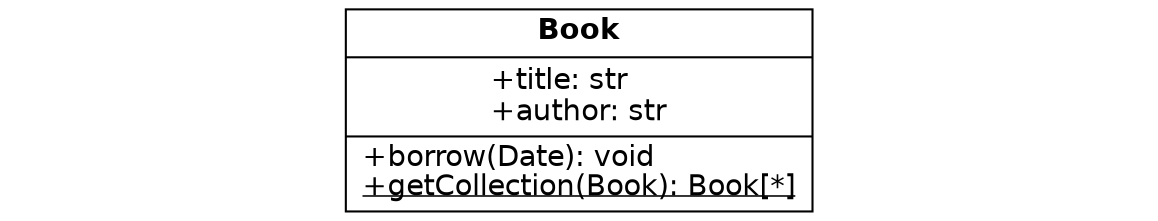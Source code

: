 digraph{
    node [shape=record fontname=Helvetica]
    edge [fontname=Helvetica]
    dpi=160
    ranksep=1.5
    nodesep=1.5

    b1 [label="" shape=none]
    book [label=<{<b>Book</b>|+title: str<BR ALIGN="LEFT" />+author: str<BR ALIGN="LEFT" />|+borrow(Date): void<BR ALIGN="LEFT" /><U>+getCollection(Book): Book[*]</U>}>]
    b2 [label="" shape=none]
}
